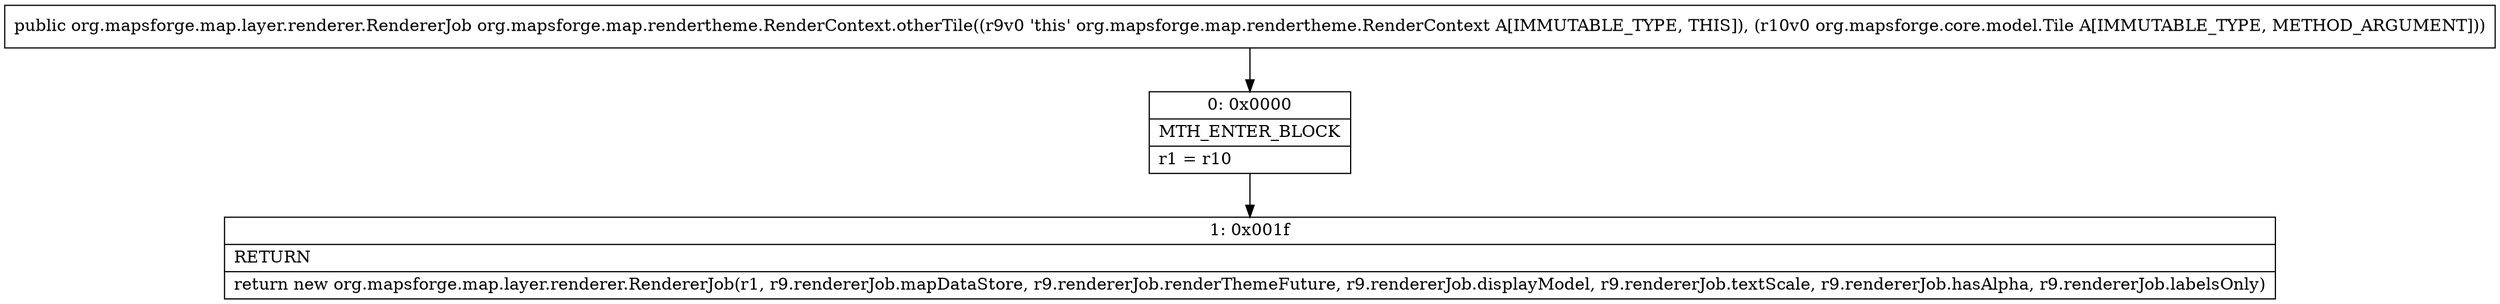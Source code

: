 digraph "CFG fororg.mapsforge.map.rendertheme.RenderContext.otherTile(Lorg\/mapsforge\/core\/model\/Tile;)Lorg\/mapsforge\/map\/layer\/renderer\/RendererJob;" {
Node_0 [shape=record,label="{0\:\ 0x0000|MTH_ENTER_BLOCK\l|r1 = r10\l}"];
Node_1 [shape=record,label="{1\:\ 0x001f|RETURN\l|return new org.mapsforge.map.layer.renderer.RendererJob(r1, r9.rendererJob.mapDataStore, r9.rendererJob.renderThemeFuture, r9.rendererJob.displayModel, r9.rendererJob.textScale, r9.rendererJob.hasAlpha, r9.rendererJob.labelsOnly)\l}"];
MethodNode[shape=record,label="{public org.mapsforge.map.layer.renderer.RendererJob org.mapsforge.map.rendertheme.RenderContext.otherTile((r9v0 'this' org.mapsforge.map.rendertheme.RenderContext A[IMMUTABLE_TYPE, THIS]), (r10v0 org.mapsforge.core.model.Tile A[IMMUTABLE_TYPE, METHOD_ARGUMENT])) }"];
MethodNode -> Node_0;
Node_0 -> Node_1;
}


